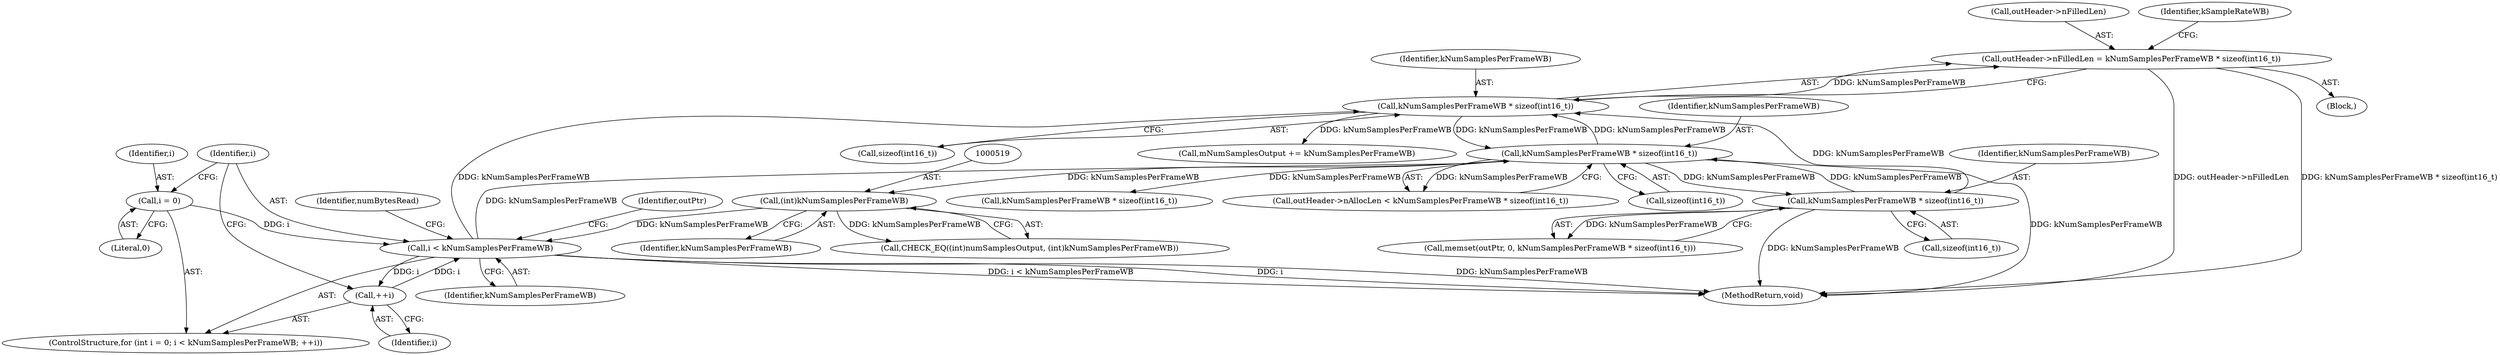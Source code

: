 digraph "0_Android_daa85dac2055b22dabbb3b4e537597e6ab73a866@pointer" {
"1000579" [label="(Call,outHeader->nFilledLen = kNumSamplesPerFrameWB * sizeof(int16_t))"];
"1000583" [label="(Call,kNumSamplesPerFrameWB * sizeof(int16_t))"];
"1000526" [label="(Call,i < kNumSamplesPerFrameWB)"];
"1000523" [label="(Call,i = 0)"];
"1000529" [label="(Call,++i)"];
"1000518" [label="(Call,(int)kNumSamplesPerFrameWB)"];
"1000377" [label="(Call,kNumSamplesPerFrameWB * sizeof(int16_t))"];
"1000477" [label="(Call,kNumSamplesPerFrameWB * sizeof(int16_t))"];
"1000529" [label="(Call,++i)"];
"1000479" [label="(Call,sizeof(int16_t))"];
"1000580" [label="(Call,outHeader->nFilledLen)"];
"1000530" [label="(Identifier,i)"];
"1000477" [label="(Call,kNumSamplesPerFrameWB * sizeof(int16_t))"];
"1000583" [label="(Call,kNumSamplesPerFrameWB * sizeof(int16_t))"];
"1000587" [label="(Identifier,kSampleRateWB)"];
"1000630" [label="(MethodReturn,void)"];
"1000478" [label="(Identifier,kNumSamplesPerFrameWB)"];
"1000579" [label="(Call,outHeader->nFilledLen = kNumSamplesPerFrameWB * sizeof(int16_t))"];
"1000525" [label="(Literal,0)"];
"1000585" [label="(Call,sizeof(int16_t))"];
"1000578" [label="(Block,)"];
"1000526" [label="(Call,i < kNumSamplesPerFrameWB)"];
"1000588" [label="(Call,mNumSamplesOutput += kNumSamplesPerFrameWB)"];
"1000534" [label="(Identifier,outPtr)"];
"1000514" [label="(Call,CHECK_EQ((int)numSamplesOutput, (int)kNumSamplesPerFrameWB))"];
"1000527" [label="(Identifier,i)"];
"1000520" [label="(Identifier,kNumSamplesPerFrameWB)"];
"1000379" [label="(Call,sizeof(int16_t))"];
"1000528" [label="(Identifier,kNumSamplesPerFrameWB)"];
"1000377" [label="(Call,kNumSamplesPerFrameWB * sizeof(int16_t))"];
"1000524" [label="(Identifier,i)"];
"1000378" [label="(Identifier,kNumSamplesPerFrameWB)"];
"1000538" [label="(Identifier,numBytesRead)"];
"1000384" [label="(Call,kNumSamplesPerFrameWB * sizeof(int16_t))"];
"1000518" [label="(Call,(int)kNumSamplesPerFrameWB)"];
"1000584" [label="(Identifier,kNumSamplesPerFrameWB)"];
"1000523" [label="(Call,i = 0)"];
"1000521" [label="(ControlStructure,for (int i = 0; i < kNumSamplesPerFrameWB; ++i))"];
"1000373" [label="(Call,outHeader->nAllocLen < kNumSamplesPerFrameWB * sizeof(int16_t))"];
"1000474" [label="(Call,memset(outPtr, 0, kNumSamplesPerFrameWB * sizeof(int16_t)))"];
"1000579" -> "1000578"  [label="AST: "];
"1000579" -> "1000583"  [label="CFG: "];
"1000580" -> "1000579"  [label="AST: "];
"1000583" -> "1000579"  [label="AST: "];
"1000587" -> "1000579"  [label="CFG: "];
"1000579" -> "1000630"  [label="DDG: outHeader->nFilledLen"];
"1000579" -> "1000630"  [label="DDG: kNumSamplesPerFrameWB * sizeof(int16_t)"];
"1000583" -> "1000579"  [label="DDG: kNumSamplesPerFrameWB"];
"1000583" -> "1000585"  [label="CFG: "];
"1000584" -> "1000583"  [label="AST: "];
"1000585" -> "1000583"  [label="AST: "];
"1000583" -> "1000377"  [label="DDG: kNumSamplesPerFrameWB"];
"1000526" -> "1000583"  [label="DDG: kNumSamplesPerFrameWB"];
"1000377" -> "1000583"  [label="DDG: kNumSamplesPerFrameWB"];
"1000477" -> "1000583"  [label="DDG: kNumSamplesPerFrameWB"];
"1000583" -> "1000588"  [label="DDG: kNumSamplesPerFrameWB"];
"1000526" -> "1000521"  [label="AST: "];
"1000526" -> "1000528"  [label="CFG: "];
"1000527" -> "1000526"  [label="AST: "];
"1000528" -> "1000526"  [label="AST: "];
"1000534" -> "1000526"  [label="CFG: "];
"1000538" -> "1000526"  [label="CFG: "];
"1000526" -> "1000630"  [label="DDG: kNumSamplesPerFrameWB"];
"1000526" -> "1000630"  [label="DDG: i < kNumSamplesPerFrameWB"];
"1000526" -> "1000630"  [label="DDG: i"];
"1000526" -> "1000377"  [label="DDG: kNumSamplesPerFrameWB"];
"1000523" -> "1000526"  [label="DDG: i"];
"1000529" -> "1000526"  [label="DDG: i"];
"1000518" -> "1000526"  [label="DDG: kNumSamplesPerFrameWB"];
"1000526" -> "1000529"  [label="DDG: i"];
"1000523" -> "1000521"  [label="AST: "];
"1000523" -> "1000525"  [label="CFG: "];
"1000524" -> "1000523"  [label="AST: "];
"1000525" -> "1000523"  [label="AST: "];
"1000527" -> "1000523"  [label="CFG: "];
"1000529" -> "1000521"  [label="AST: "];
"1000529" -> "1000530"  [label="CFG: "];
"1000530" -> "1000529"  [label="AST: "];
"1000527" -> "1000529"  [label="CFG: "];
"1000518" -> "1000514"  [label="AST: "];
"1000518" -> "1000520"  [label="CFG: "];
"1000519" -> "1000518"  [label="AST: "];
"1000520" -> "1000518"  [label="AST: "];
"1000514" -> "1000518"  [label="CFG: "];
"1000518" -> "1000514"  [label="DDG: kNumSamplesPerFrameWB"];
"1000377" -> "1000518"  [label="DDG: kNumSamplesPerFrameWB"];
"1000377" -> "1000373"  [label="AST: "];
"1000377" -> "1000379"  [label="CFG: "];
"1000378" -> "1000377"  [label="AST: "];
"1000379" -> "1000377"  [label="AST: "];
"1000373" -> "1000377"  [label="CFG: "];
"1000377" -> "1000630"  [label="DDG: kNumSamplesPerFrameWB"];
"1000377" -> "1000373"  [label="DDG: kNumSamplesPerFrameWB"];
"1000477" -> "1000377"  [label="DDG: kNumSamplesPerFrameWB"];
"1000377" -> "1000384"  [label="DDG: kNumSamplesPerFrameWB"];
"1000377" -> "1000477"  [label="DDG: kNumSamplesPerFrameWB"];
"1000477" -> "1000474"  [label="AST: "];
"1000477" -> "1000479"  [label="CFG: "];
"1000478" -> "1000477"  [label="AST: "];
"1000479" -> "1000477"  [label="AST: "];
"1000474" -> "1000477"  [label="CFG: "];
"1000477" -> "1000630"  [label="DDG: kNumSamplesPerFrameWB"];
"1000477" -> "1000474"  [label="DDG: kNumSamplesPerFrameWB"];
}
